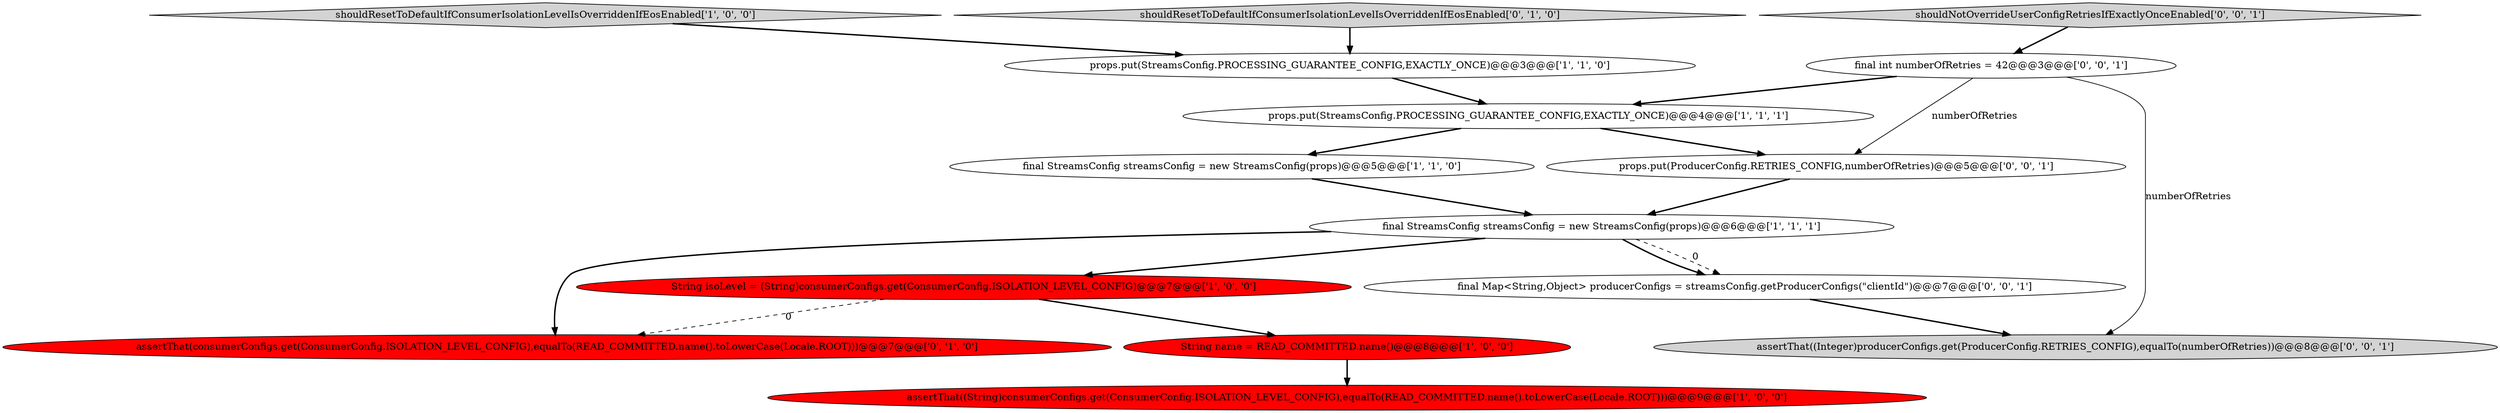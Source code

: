 digraph {
11 [style = filled, label = "final Map<String,Object> producerConfigs = streamsConfig.getProducerConfigs(\"clientId\")@@@7@@@['0', '0', '1']", fillcolor = white, shape = ellipse image = "AAA0AAABBB3BBB"];
5 [style = filled, label = "props.put(StreamsConfig.PROCESSING_GUARANTEE_CONFIG,EXACTLY_ONCE)@@@4@@@['1', '1', '1']", fillcolor = white, shape = ellipse image = "AAA0AAABBB1BBB"];
0 [style = filled, label = "final StreamsConfig streamsConfig = new StreamsConfig(props)@@@5@@@['1', '1', '0']", fillcolor = white, shape = ellipse image = "AAA0AAABBB1BBB"];
8 [style = filled, label = "assertThat(consumerConfigs.get(ConsumerConfig.ISOLATION_LEVEL_CONFIG),equalTo(READ_COMMITTED.name().toLowerCase(Locale.ROOT)))@@@7@@@['0', '1', '0']", fillcolor = red, shape = ellipse image = "AAA1AAABBB2BBB"];
2 [style = filled, label = "String name = READ_COMMITTED.name()@@@8@@@['1', '0', '0']", fillcolor = red, shape = ellipse image = "AAA1AAABBB1BBB"];
9 [style = filled, label = "shouldResetToDefaultIfConsumerIsolationLevelIsOverriddenIfEosEnabled['0', '1', '0']", fillcolor = lightgray, shape = diamond image = "AAA0AAABBB2BBB"];
14 [style = filled, label = "props.put(ProducerConfig.RETRIES_CONFIG,numberOfRetries)@@@5@@@['0', '0', '1']", fillcolor = white, shape = ellipse image = "AAA0AAABBB3BBB"];
13 [style = filled, label = "shouldNotOverrideUserConfigRetriesIfExactlyOnceEnabled['0', '0', '1']", fillcolor = lightgray, shape = diamond image = "AAA0AAABBB3BBB"];
10 [style = filled, label = "final int numberOfRetries = 42@@@3@@@['0', '0', '1']", fillcolor = white, shape = ellipse image = "AAA0AAABBB3BBB"];
6 [style = filled, label = "assertThat((String)consumerConfigs.get(ConsumerConfig.ISOLATION_LEVEL_CONFIG),equalTo(READ_COMMITTED.name().toLowerCase(Locale.ROOT)))@@@9@@@['1', '0', '0']", fillcolor = red, shape = ellipse image = "AAA1AAABBB1BBB"];
7 [style = filled, label = "shouldResetToDefaultIfConsumerIsolationLevelIsOverriddenIfEosEnabled['1', '0', '0']", fillcolor = lightgray, shape = diamond image = "AAA0AAABBB1BBB"];
4 [style = filled, label = "props.put(StreamsConfig.PROCESSING_GUARANTEE_CONFIG,EXACTLY_ONCE)@@@3@@@['1', '1', '0']", fillcolor = white, shape = ellipse image = "AAA0AAABBB1BBB"];
1 [style = filled, label = "String isoLevel = (String)consumerConfigs.get(ConsumerConfig.ISOLATION_LEVEL_CONFIG)@@@7@@@['1', '0', '0']", fillcolor = red, shape = ellipse image = "AAA1AAABBB1BBB"];
12 [style = filled, label = "assertThat((Integer)producerConfigs.get(ProducerConfig.RETRIES_CONFIG),equalTo(numberOfRetries))@@@8@@@['0', '0', '1']", fillcolor = lightgray, shape = ellipse image = "AAA0AAABBB3BBB"];
3 [style = filled, label = "final StreamsConfig streamsConfig = new StreamsConfig(props)@@@6@@@['1', '1', '1']", fillcolor = white, shape = ellipse image = "AAA0AAABBB1BBB"];
3->11 [style = bold, label=""];
0->3 [style = bold, label=""];
14->3 [style = bold, label=""];
13->10 [style = bold, label=""];
1->8 [style = dashed, label="0"];
1->2 [style = bold, label=""];
11->12 [style = bold, label=""];
7->4 [style = bold, label=""];
10->5 [style = bold, label=""];
5->14 [style = bold, label=""];
3->1 [style = bold, label=""];
5->0 [style = bold, label=""];
4->5 [style = bold, label=""];
2->6 [style = bold, label=""];
3->8 [style = bold, label=""];
3->11 [style = dashed, label="0"];
9->4 [style = bold, label=""];
10->12 [style = solid, label="numberOfRetries"];
10->14 [style = solid, label="numberOfRetries"];
}
